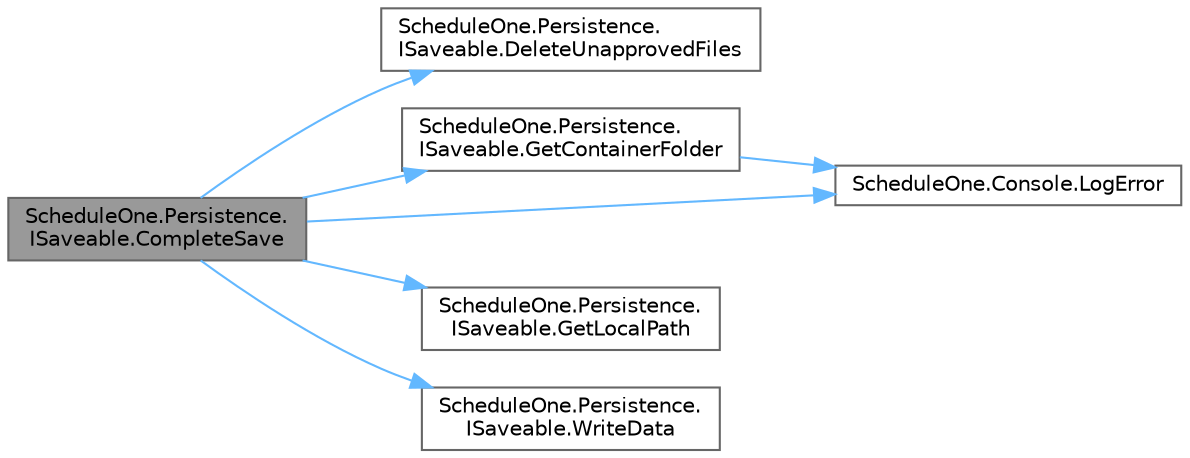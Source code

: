 digraph "ScheduleOne.Persistence.ISaveable.CompleteSave"
{
 // LATEX_PDF_SIZE
  bgcolor="transparent";
  edge [fontname=Helvetica,fontsize=10,labelfontname=Helvetica,labelfontsize=10];
  node [fontname=Helvetica,fontsize=10,shape=box,height=0.2,width=0.4];
  rankdir="LR";
  Node1 [id="Node000001",label="ScheduleOne.Persistence.\lISaveable.CompleteSave",height=0.2,width=0.4,color="gray40", fillcolor="grey60", style="filled", fontcolor="black",tooltip=" "];
  Node1 -> Node2 [id="edge1_Node000001_Node000002",color="steelblue1",style="solid",tooltip=" "];
  Node2 [id="Node000002",label="ScheduleOne.Persistence.\lISaveable.DeleteUnapprovedFiles",height=0.2,width=0.4,color="grey40", fillcolor="white", style="filled",URL="$interface_schedule_one_1_1_persistence_1_1_i_saveable.html#a0222ce44719afaea53c3d9b6befa5413",tooltip=" "];
  Node1 -> Node3 [id="edge2_Node000001_Node000003",color="steelblue1",style="solid",tooltip=" "];
  Node3 [id="Node000003",label="ScheduleOne.Persistence.\lISaveable.GetContainerFolder",height=0.2,width=0.4,color="grey40", fillcolor="white", style="filled",URL="$interface_schedule_one_1_1_persistence_1_1_i_saveable.html#af2ab017c20de56ed0eb527a67434c5f1",tooltip=" "];
  Node3 -> Node4 [id="edge3_Node000003_Node000004",color="steelblue1",style="solid",tooltip=" "];
  Node4 [id="Node000004",label="ScheduleOne.Console.LogError",height=0.2,width=0.4,color="grey40", fillcolor="white", style="filled",URL="$class_schedule_one_1_1_console.html#af815c154f3082a5bf25f62c7cc93fad2",tooltip=" "];
  Node1 -> Node5 [id="edge4_Node000001_Node000005",color="steelblue1",style="solid",tooltip=" "];
  Node5 [id="Node000005",label="ScheduleOne.Persistence.\lISaveable.GetLocalPath",height=0.2,width=0.4,color="grey40", fillcolor="white", style="filled",URL="$interface_schedule_one_1_1_persistence_1_1_i_saveable.html#a4bbe7a6030d66d3b1cb965bc14b6d7f2",tooltip=" "];
  Node1 -> Node4 [id="edge5_Node000001_Node000004",color="steelblue1",style="solid",tooltip=" "];
  Node1 -> Node6 [id="edge6_Node000001_Node000006",color="steelblue1",style="solid",tooltip=" "];
  Node6 [id="Node000006",label="ScheduleOne.Persistence.\lISaveable.WriteData",height=0.2,width=0.4,color="grey40", fillcolor="white", style="filled",URL="$interface_schedule_one_1_1_persistence_1_1_i_saveable.html#aa9bf3a48b3583aa656c5f75caa34d7b0",tooltip=" "];
}
